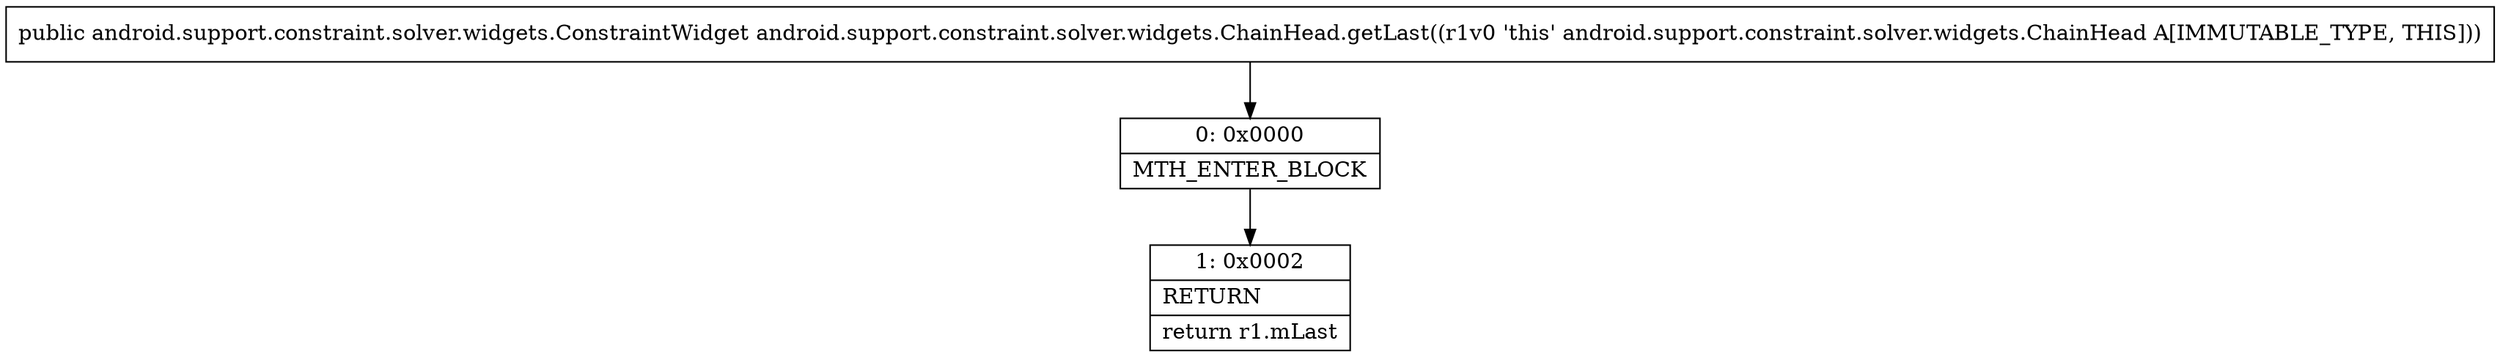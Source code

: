 digraph "CFG forandroid.support.constraint.solver.widgets.ChainHead.getLast()Landroid\/support\/constraint\/solver\/widgets\/ConstraintWidget;" {
Node_0 [shape=record,label="{0\:\ 0x0000|MTH_ENTER_BLOCK\l}"];
Node_1 [shape=record,label="{1\:\ 0x0002|RETURN\l|return r1.mLast\l}"];
MethodNode[shape=record,label="{public android.support.constraint.solver.widgets.ConstraintWidget android.support.constraint.solver.widgets.ChainHead.getLast((r1v0 'this' android.support.constraint.solver.widgets.ChainHead A[IMMUTABLE_TYPE, THIS])) }"];
MethodNode -> Node_0;
Node_0 -> Node_1;
}

